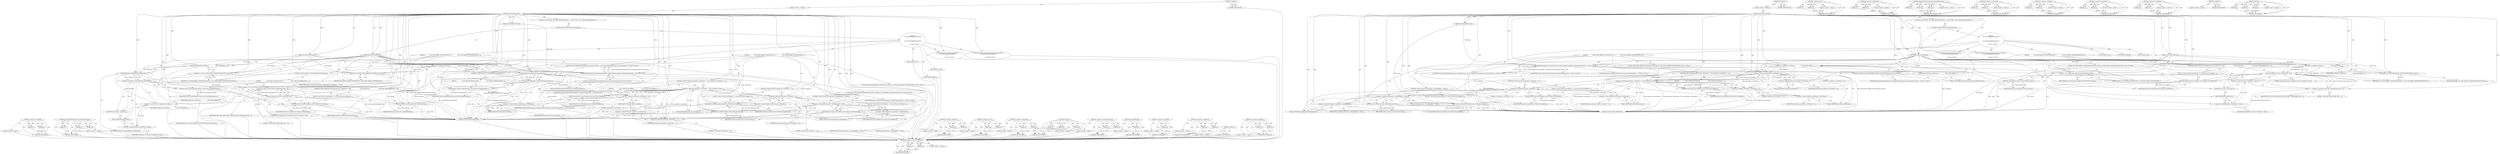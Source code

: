digraph "&lt;operator&gt;.notEquals" {
vulnerable_141 [label=<(METHOD,&lt;operator&gt;.indirectFieldAccess)>];
vulnerable_142 [label=<(PARAM,p1)>];
vulnerable_143 [label=<(PARAM,p2)>];
vulnerable_144 [label=<(BLOCK,&lt;empty&gt;,&lt;empty&gt;)>];
vulnerable_145 [label=<(METHOD_RETURN,ANY)>];
vulnerable_6 [label=<(METHOD,&lt;global&gt;)<SUB>1</SUB>>];
vulnerable_7 [label=<(BLOCK,&lt;empty&gt;,&lt;empty&gt;)<SUB>1</SUB>>];
vulnerable_8 [label=<(METHOD,internalSetParameter)<SUB>1</SUB>>];
vulnerable_9 [label=<(PARAM,OMX_INDEXTYPE index)<SUB>2</SUB>>];
vulnerable_10 [label=<(PARAM,const OMX_PTR params)<SUB>2</SUB>>];
vulnerable_11 [label=<(BLOCK,{
 switch (index) {
 case OMX_IndexParamAudioPc...,{
 switch (index) {
 case OMX_IndexParamAudioPc...)<SUB>2</SUB>>];
vulnerable_12 [label=<(CONTROL_STRUCTURE,SWITCH,switch(index))<SUB>3</SUB>>];
vulnerable_13 [label=<(IDENTIFIER,index,switch(index))<SUB>3</SUB>>];
vulnerable_14 [label="<(BLOCK,{
 case OMX_IndexParamAudioPcm:
 {

           ...,{
 case OMX_IndexParamAudioPcm:
 {

           ...)<SUB>3</SUB>>"];
vulnerable_15 [label=<(JUMP_TARGET,case)<SUB>4</SUB>>];
vulnerable_16 [label="<(IDENTIFIER,OMX_IndexParamAudioPcm,{
 case OMX_IndexParamAudioPcm:
 {

           ...)<SUB>4</SUB>>"];
vulnerable_17 [label=<(BLOCK,{

             OMX_AUDIO_PARAM_PCMMODETYPE *pc...,{

             OMX_AUDIO_PARAM_PCMMODETYPE *pc...)<SUB>5</SUB>>];
vulnerable_18 [label="<(LOCAL,OMX_AUDIO_PARAM_PCMMODETYPE* pcmParams: OMX_AUDIO_PARAM_PCMMODETYPE*)<SUB>7</SUB>>"];
vulnerable_19 [label=<(&lt;operator&gt;.assignment,*pcmParams =
                 (OMX_AUDIO_PARAM_...)<SUB>7</SUB>>];
vulnerable_20 [label=<(IDENTIFIER,pcmParams,*pcmParams =
                 (OMX_AUDIO_PARAM_...)<SUB>7</SUB>>];
vulnerable_21 [label=<(&lt;operator&gt;.cast,(OMX_AUDIO_PARAM_PCMMODETYPE *)params)<SUB>8</SUB>>];
vulnerable_22 [label=<(UNKNOWN,OMX_AUDIO_PARAM_PCMMODETYPE *,OMX_AUDIO_PARAM_PCMMODETYPE *)<SUB>8</SUB>>];
vulnerable_23 [label=<(IDENTIFIER,params,(OMX_AUDIO_PARAM_PCMMODETYPE *)params)<SUB>8</SUB>>];
vulnerable_24 [label=<(CONTROL_STRUCTURE,IF,if (pcmParams-&gt;nPortIndex != 0 &amp;&amp; pcmParams-&gt;nPortIndex != 1))<SUB>10</SUB>>];
vulnerable_25 [label=<(&lt;operator&gt;.logicalAnd,pcmParams-&gt;nPortIndex != 0 &amp;&amp; pcmParams-&gt;nPortI...)<SUB>10</SUB>>];
vulnerable_26 [label=<(&lt;operator&gt;.notEquals,pcmParams-&gt;nPortIndex != 0)<SUB>10</SUB>>];
vulnerable_27 [label=<(&lt;operator&gt;.indirectFieldAccess,pcmParams-&gt;nPortIndex)<SUB>10</SUB>>];
vulnerable_28 [label=<(IDENTIFIER,pcmParams,pcmParams-&gt;nPortIndex != 0)<SUB>10</SUB>>];
vulnerable_29 [label=<(FIELD_IDENTIFIER,nPortIndex,nPortIndex)<SUB>10</SUB>>];
vulnerable_30 [label=<(LITERAL,0,pcmParams-&gt;nPortIndex != 0)<SUB>10</SUB>>];
vulnerable_31 [label=<(&lt;operator&gt;.notEquals,pcmParams-&gt;nPortIndex != 1)<SUB>10</SUB>>];
vulnerable_32 [label=<(&lt;operator&gt;.indirectFieldAccess,pcmParams-&gt;nPortIndex)<SUB>10</SUB>>];
vulnerable_33 [label=<(IDENTIFIER,pcmParams,pcmParams-&gt;nPortIndex != 1)<SUB>10</SUB>>];
vulnerable_34 [label=<(FIELD_IDENTIFIER,nPortIndex,nPortIndex)<SUB>10</SUB>>];
vulnerable_35 [label=<(LITERAL,1,pcmParams-&gt;nPortIndex != 1)<SUB>10</SUB>>];
vulnerable_36 [label=<(BLOCK,{
                 return OMX_ErrorUndefined;
 ...,{
                 return OMX_ErrorUndefined;
 ...)<SUB>10</SUB>>];
vulnerable_37 [label=<(RETURN,return OMX_ErrorUndefined;,return OMX_ErrorUndefined;)<SUB>11</SUB>>];
vulnerable_38 [label=<(IDENTIFIER,OMX_ErrorUndefined,return OMX_ErrorUndefined;)<SUB>11</SUB>>];
vulnerable_39 [label=<(CONTROL_STRUCTURE,IF,if (pcmParams-&gt;nChannels != 1))<SUB>14</SUB>>];
vulnerable_40 [label=<(&lt;operator&gt;.notEquals,pcmParams-&gt;nChannels != 1)<SUB>14</SUB>>];
vulnerable_41 [label=<(&lt;operator&gt;.indirectFieldAccess,pcmParams-&gt;nChannels)<SUB>14</SUB>>];
vulnerable_42 [label=<(IDENTIFIER,pcmParams,pcmParams-&gt;nChannels != 1)<SUB>14</SUB>>];
vulnerable_43 [label=<(FIELD_IDENTIFIER,nChannels,nChannels)<SUB>14</SUB>>];
vulnerable_44 [label=<(LITERAL,1,pcmParams-&gt;nChannels != 1)<SUB>14</SUB>>];
vulnerable_45 [label=<(BLOCK,{
 return OMX_ErrorUndefined;
 },{
 return OMX_ErrorUndefined;
 })<SUB>14</SUB>>];
vulnerable_46 [label=<(RETURN,return OMX_ErrorUndefined;,return OMX_ErrorUndefined;)<SUB>15</SUB>>];
vulnerable_47 [label=<(IDENTIFIER,OMX_ErrorUndefined,return OMX_ErrorUndefined;)<SUB>15</SUB>>];
vulnerable_48 [label=<(CONTROL_STRUCTURE,IF,if (pcmParams-&gt;nSamplingRate != 8000))<SUB>18</SUB>>];
vulnerable_49 [label=<(&lt;operator&gt;.notEquals,pcmParams-&gt;nSamplingRate != 8000)<SUB>18</SUB>>];
vulnerable_50 [label=<(&lt;operator&gt;.indirectFieldAccess,pcmParams-&gt;nSamplingRate)<SUB>18</SUB>>];
vulnerable_51 [label=<(IDENTIFIER,pcmParams,pcmParams-&gt;nSamplingRate != 8000)<SUB>18</SUB>>];
vulnerable_52 [label=<(FIELD_IDENTIFIER,nSamplingRate,nSamplingRate)<SUB>18</SUB>>];
vulnerable_53 [label=<(LITERAL,8000,pcmParams-&gt;nSamplingRate != 8000)<SUB>18</SUB>>];
vulnerable_54 [label=<(BLOCK,{
 return OMX_ErrorUndefined;
 },{
 return OMX_ErrorUndefined;
 })<SUB>18</SUB>>];
vulnerable_55 [label=<(RETURN,return OMX_ErrorUndefined;,return OMX_ErrorUndefined;)<SUB>19</SUB>>];
vulnerable_56 [label=<(IDENTIFIER,OMX_ErrorUndefined,return OMX_ErrorUndefined;)<SUB>19</SUB>>];
vulnerable_57 [label=<(RETURN,return OMX_ErrorNone;,return OMX_ErrorNone;)<SUB>22</SUB>>];
vulnerable_58 [label=<(IDENTIFIER,OMX_ErrorNone,return OMX_ErrorNone;)<SUB>22</SUB>>];
vulnerable_59 [label=<(JUMP_TARGET,case)<SUB>25</SUB>>];
vulnerable_60 [label="<(IDENTIFIER,OMX_IndexParamStandardComponentRole,{
 case OMX_IndexParamAudioPcm:
 {

           ...)<SUB>25</SUB>>"];
vulnerable_61 [label=<(BLOCK,{

             const OMX_PARAM_COMPONENTROLETY...,{

             const OMX_PARAM_COMPONENTROLETY...)<SUB>26</SUB>>];
vulnerable_62 [label="<(LOCAL,const OMX_PARAM_COMPONENTROLETYPE* roleParams: OMX_PARAM_COMPONENTROLETYPE*)<SUB>28</SUB>>"];
vulnerable_63 [label=<(&lt;operator&gt;.assignment,*roleParams =
                 (const OMX_PARAM...)<SUB>28</SUB>>];
vulnerable_64 [label=<(IDENTIFIER,roleParams,*roleParams =
                 (const OMX_PARAM...)<SUB>28</SUB>>];
vulnerable_65 [label=<(&lt;operator&gt;.cast,(const OMX_PARAM_COMPONENTROLETYPE *)params)<SUB>29</SUB>>];
vulnerable_66 [label=<(UNKNOWN,const OMX_PARAM_COMPONENTROLETYPE *,const OMX_PARAM_COMPONENTROLETYPE *)<SUB>29</SUB>>];
vulnerable_67 [label=<(IDENTIFIER,params,(const OMX_PARAM_COMPONENTROLETYPE *)params)<SUB>29</SUB>>];
vulnerable_68 [label=<(CONTROL_STRUCTURE,IF,if (strncmp((const char *)roleParams-&gt;cRole,
                         &quot;audio_decoder.gsm&quot;,
                         OMX_MAX_STRINGNAME_SIZE - 1)))<SUB>31</SUB>>];
vulnerable_69 [label=<(strncmp,strncmp((const char *)roleParams-&gt;cRole,
      ...)<SUB>31</SUB>>];
vulnerable_70 [label=<(&lt;operator&gt;.cast,(const char *)roleParams-&gt;cRole)<SUB>31</SUB>>];
vulnerable_71 [label=<(UNKNOWN,const char *,const char *)<SUB>31</SUB>>];
vulnerable_72 [label=<(&lt;operator&gt;.indirectFieldAccess,roleParams-&gt;cRole)<SUB>31</SUB>>];
vulnerable_73 [label=<(IDENTIFIER,roleParams,(const char *)roleParams-&gt;cRole)<SUB>31</SUB>>];
vulnerable_74 [label=<(FIELD_IDENTIFIER,cRole,cRole)<SUB>31</SUB>>];
vulnerable_75 [label=<(LITERAL,&quot;audio_decoder.gsm&quot;,strncmp((const char *)roleParams-&gt;cRole,
      ...)<SUB>32</SUB>>];
vulnerable_76 [label=<(&lt;operator&gt;.subtraction,OMX_MAX_STRINGNAME_SIZE - 1)<SUB>33</SUB>>];
vulnerable_77 [label=<(IDENTIFIER,OMX_MAX_STRINGNAME_SIZE,OMX_MAX_STRINGNAME_SIZE - 1)<SUB>33</SUB>>];
vulnerable_78 [label=<(LITERAL,1,OMX_MAX_STRINGNAME_SIZE - 1)<SUB>33</SUB>>];
vulnerable_79 [label=<(BLOCK,{
 return OMX_ErrorUndefined;
 },{
 return OMX_ErrorUndefined;
 })<SUB>33</SUB>>];
vulnerable_80 [label=<(RETURN,return OMX_ErrorUndefined;,return OMX_ErrorUndefined;)<SUB>34</SUB>>];
vulnerable_81 [label=<(IDENTIFIER,OMX_ErrorUndefined,return OMX_ErrorUndefined;)<SUB>34</SUB>>];
vulnerable_82 [label=<(RETURN,return OMX_ErrorNone;,return OMX_ErrorNone;)<SUB>37</SUB>>];
vulnerable_83 [label=<(IDENTIFIER,OMX_ErrorNone,return OMX_ErrorNone;)<SUB>37</SUB>>];
vulnerable_84 [label=<(JUMP_TARGET,default)<SUB>40</SUB>>];
vulnerable_85 [label="<(RETURN,return SimpleSoftOMXComponent::internalSetParam...,return SimpleSoftOMXComponent::internalSetParam...)<SUB>41</SUB>>"];
vulnerable_86 [label="<(SimpleSoftOMXComponent.internalSetParameter,SimpleSoftOMXComponent::internalSetParameter(in...)<SUB>41</SUB>>"];
vulnerable_87 [label="<(&lt;operator&gt;.fieldAccess,SimpleSoftOMXComponent::internalSetParameter)<SUB>41</SUB>>"];
vulnerable_88 [label="<(IDENTIFIER,SimpleSoftOMXComponent,SimpleSoftOMXComponent::internalSetParameter(in...)<SUB>41</SUB>>"];
vulnerable_89 [label=<(FIELD_IDENTIFIER,internalSetParameter,internalSetParameter)<SUB>41</SUB>>];
vulnerable_90 [label="<(IDENTIFIER,index,SimpleSoftOMXComponent::internalSetParameter(in...)<SUB>41</SUB>>"];
vulnerable_91 [label="<(IDENTIFIER,params,SimpleSoftOMXComponent::internalSetParameter(in...)<SUB>41</SUB>>"];
vulnerable_92 [label=<(METHOD_RETURN,OMX_ERRORTYPE)<SUB>1</SUB>>];
vulnerable_94 [label=<(METHOD_RETURN,ANY)<SUB>1</SUB>>];
vulnerable_126 [label=<(METHOD,&lt;operator&gt;.cast)>];
vulnerable_127 [label=<(PARAM,p1)>];
vulnerable_128 [label=<(PARAM,p2)>];
vulnerable_129 [label=<(BLOCK,&lt;empty&gt;,&lt;empty&gt;)>];
vulnerable_130 [label=<(METHOD_RETURN,ANY)>];
vulnerable_163 [label=<(METHOD,&lt;operator&gt;.fieldAccess)>];
vulnerable_164 [label=<(PARAM,p1)>];
vulnerable_165 [label=<(PARAM,p2)>];
vulnerable_166 [label=<(BLOCK,&lt;empty&gt;,&lt;empty&gt;)>];
vulnerable_167 [label=<(METHOD_RETURN,ANY)>];
vulnerable_157 [label=<(METHOD,SimpleSoftOMXComponent.internalSetParameter)>];
vulnerable_158 [label=<(PARAM,p1)>];
vulnerable_159 [label=<(PARAM,p2)>];
vulnerable_160 [label=<(PARAM,p3)>];
vulnerable_161 [label=<(BLOCK,&lt;empty&gt;,&lt;empty&gt;)>];
vulnerable_162 [label=<(METHOD_RETURN,ANY)>];
vulnerable_152 [label=<(METHOD,&lt;operator&gt;.subtraction)>];
vulnerable_153 [label=<(PARAM,p1)>];
vulnerable_154 [label=<(PARAM,p2)>];
vulnerable_155 [label=<(BLOCK,&lt;empty&gt;,&lt;empty&gt;)>];
vulnerable_156 [label=<(METHOD_RETURN,ANY)>];
vulnerable_136 [label=<(METHOD,&lt;operator&gt;.notEquals)>];
vulnerable_137 [label=<(PARAM,p1)>];
vulnerable_138 [label=<(PARAM,p2)>];
vulnerable_139 [label=<(BLOCK,&lt;empty&gt;,&lt;empty&gt;)>];
vulnerable_140 [label=<(METHOD_RETURN,ANY)>];
vulnerable_131 [label=<(METHOD,&lt;operator&gt;.logicalAnd)>];
vulnerable_132 [label=<(PARAM,p1)>];
vulnerable_133 [label=<(PARAM,p2)>];
vulnerable_134 [label=<(BLOCK,&lt;empty&gt;,&lt;empty&gt;)>];
vulnerable_135 [label=<(METHOD_RETURN,ANY)>];
vulnerable_121 [label=<(METHOD,&lt;operator&gt;.assignment)>];
vulnerable_122 [label=<(PARAM,p1)>];
vulnerable_123 [label=<(PARAM,p2)>];
vulnerable_124 [label=<(BLOCK,&lt;empty&gt;,&lt;empty&gt;)>];
vulnerable_125 [label=<(METHOD_RETURN,ANY)>];
vulnerable_115 [label=<(METHOD,&lt;global&gt;)<SUB>1</SUB>>];
vulnerable_116 [label=<(BLOCK,&lt;empty&gt;,&lt;empty&gt;)>];
vulnerable_117 [label=<(METHOD_RETURN,ANY)>];
vulnerable_146 [label=<(METHOD,strncmp)>];
vulnerable_147 [label=<(PARAM,p1)>];
vulnerable_148 [label=<(PARAM,p2)>];
vulnerable_149 [label=<(PARAM,p3)>];
vulnerable_150 [label=<(BLOCK,&lt;empty&gt;,&lt;empty&gt;)>];
vulnerable_151 [label=<(METHOD_RETURN,ANY)>];
fixed_153 [label=<(METHOD,&lt;operator&gt;.logicalAnd)>];
fixed_154 [label=<(PARAM,p1)>];
fixed_155 [label=<(PARAM,p2)>];
fixed_156 [label=<(BLOCK,&lt;empty&gt;,&lt;empty&gt;)>];
fixed_157 [label=<(METHOD_RETURN,ANY)>];
fixed_179 [label=<(METHOD,SimpleSoftOMXComponent.internalSetParameter)>];
fixed_180 [label=<(PARAM,p1)>];
fixed_181 [label=<(PARAM,p2)>];
fixed_182 [label=<(PARAM,p3)>];
fixed_183 [label=<(BLOCK,&lt;empty&gt;,&lt;empty&gt;)>];
fixed_184 [label=<(METHOD_RETURN,ANY)>];
fixed_6 [label=<(METHOD,&lt;global&gt;)<SUB>1</SUB>>];
fixed_7 [label=<(BLOCK,&lt;empty&gt;,&lt;empty&gt;)<SUB>1</SUB>>];
fixed_8 [label=<(METHOD,internalSetParameter)<SUB>1</SUB>>];
fixed_9 [label=<(PARAM,OMX_INDEXTYPE index)<SUB>2</SUB>>];
fixed_10 [label=<(PARAM,const OMX_PTR params)<SUB>2</SUB>>];
fixed_11 [label=<(BLOCK,{
 switch (index) {
 case OMX_IndexParamAudioPc...,{
 switch (index) {
 case OMX_IndexParamAudioPc...)<SUB>2</SUB>>];
fixed_12 [label=<(CONTROL_STRUCTURE,SWITCH,switch(index))<SUB>3</SUB>>];
fixed_13 [label=<(IDENTIFIER,index,switch(index))<SUB>3</SUB>>];
fixed_14 [label="<(BLOCK,{
 case OMX_IndexParamAudioPcm:
 {

           ...,{
 case OMX_IndexParamAudioPcm:
 {

           ...)<SUB>3</SUB>>"];
fixed_15 [label=<(JUMP_TARGET,case)<SUB>4</SUB>>];
fixed_16 [label="<(IDENTIFIER,OMX_IndexParamAudioPcm,{
 case OMX_IndexParamAudioPcm:
 {

           ...)<SUB>4</SUB>>"];
fixed_17 [label=<(BLOCK,{

             OMX_AUDIO_PARAM_PCMMODETYPE *pc...,{

             OMX_AUDIO_PARAM_PCMMODETYPE *pc...)<SUB>5</SUB>>];
fixed_18 [label="<(LOCAL,OMX_AUDIO_PARAM_PCMMODETYPE* pcmParams: OMX_AUDIO_PARAM_PCMMODETYPE*)<SUB>7</SUB>>"];
fixed_19 [label=<(&lt;operator&gt;.assignment,*pcmParams =
                 (OMX_AUDIO_PARAM_...)<SUB>7</SUB>>];
fixed_20 [label=<(IDENTIFIER,pcmParams,*pcmParams =
                 (OMX_AUDIO_PARAM_...)<SUB>7</SUB>>];
fixed_21 [label=<(&lt;operator&gt;.cast,(OMX_AUDIO_PARAM_PCMMODETYPE *)params)<SUB>8</SUB>>];
fixed_22 [label=<(UNKNOWN,OMX_AUDIO_PARAM_PCMMODETYPE *,OMX_AUDIO_PARAM_PCMMODETYPE *)<SUB>8</SUB>>];
fixed_23 [label=<(IDENTIFIER,params,(OMX_AUDIO_PARAM_PCMMODETYPE *)params)<SUB>8</SUB>>];
fixed_24 [label=<(CONTROL_STRUCTURE,IF,if (!isValidOMXParam(pcmParams)))<SUB>10</SUB>>];
fixed_25 [label=<(&lt;operator&gt;.logicalNot,!isValidOMXParam(pcmParams))<SUB>10</SUB>>];
fixed_26 [label=<(isValidOMXParam,isValidOMXParam(pcmParams))<SUB>10</SUB>>];
fixed_27 [label=<(IDENTIFIER,pcmParams,isValidOMXParam(pcmParams))<SUB>10</SUB>>];
fixed_28 [label=<(BLOCK,{
                return OMX_ErrorBadParameter;...,{
                return OMX_ErrorBadParameter;...)<SUB>10</SUB>>];
fixed_29 [label=<(RETURN,return OMX_ErrorBadParameter;,return OMX_ErrorBadParameter;)<SUB>11</SUB>>];
fixed_30 [label=<(IDENTIFIER,OMX_ErrorBadParameter,return OMX_ErrorBadParameter;)<SUB>11</SUB>>];
fixed_31 [label=<(CONTROL_STRUCTURE,IF,if (pcmParams-&gt;nPortIndex != 0 &amp;&amp; pcmParams-&gt;nPortIndex != 1))<SUB>14</SUB>>];
fixed_32 [label=<(&lt;operator&gt;.logicalAnd,pcmParams-&gt;nPortIndex != 0 &amp;&amp; pcmParams-&gt;nPortI...)<SUB>14</SUB>>];
fixed_33 [label=<(&lt;operator&gt;.notEquals,pcmParams-&gt;nPortIndex != 0)<SUB>14</SUB>>];
fixed_34 [label=<(&lt;operator&gt;.indirectFieldAccess,pcmParams-&gt;nPortIndex)<SUB>14</SUB>>];
fixed_35 [label=<(IDENTIFIER,pcmParams,pcmParams-&gt;nPortIndex != 0)<SUB>14</SUB>>];
fixed_36 [label=<(FIELD_IDENTIFIER,nPortIndex,nPortIndex)<SUB>14</SUB>>];
fixed_37 [label=<(LITERAL,0,pcmParams-&gt;nPortIndex != 0)<SUB>14</SUB>>];
fixed_38 [label=<(&lt;operator&gt;.notEquals,pcmParams-&gt;nPortIndex != 1)<SUB>14</SUB>>];
fixed_39 [label=<(&lt;operator&gt;.indirectFieldAccess,pcmParams-&gt;nPortIndex)<SUB>14</SUB>>];
fixed_40 [label=<(IDENTIFIER,pcmParams,pcmParams-&gt;nPortIndex != 1)<SUB>14</SUB>>];
fixed_41 [label=<(FIELD_IDENTIFIER,nPortIndex,nPortIndex)<SUB>14</SUB>>];
fixed_42 [label=<(LITERAL,1,pcmParams-&gt;nPortIndex != 1)<SUB>14</SUB>>];
fixed_43 [label=<(BLOCK,{
                 return OMX_ErrorUndefined;
 ...,{
                 return OMX_ErrorUndefined;
 ...)<SUB>14</SUB>>];
fixed_44 [label=<(RETURN,return OMX_ErrorUndefined;,return OMX_ErrorUndefined;)<SUB>15</SUB>>];
fixed_45 [label=<(IDENTIFIER,OMX_ErrorUndefined,return OMX_ErrorUndefined;)<SUB>15</SUB>>];
fixed_46 [label=<(CONTROL_STRUCTURE,IF,if (pcmParams-&gt;nChannels != 1))<SUB>18</SUB>>];
fixed_47 [label=<(&lt;operator&gt;.notEquals,pcmParams-&gt;nChannels != 1)<SUB>18</SUB>>];
fixed_48 [label=<(&lt;operator&gt;.indirectFieldAccess,pcmParams-&gt;nChannels)<SUB>18</SUB>>];
fixed_49 [label=<(IDENTIFIER,pcmParams,pcmParams-&gt;nChannels != 1)<SUB>18</SUB>>];
fixed_50 [label=<(FIELD_IDENTIFIER,nChannels,nChannels)<SUB>18</SUB>>];
fixed_51 [label=<(LITERAL,1,pcmParams-&gt;nChannels != 1)<SUB>18</SUB>>];
fixed_52 [label=<(BLOCK,{
 return OMX_ErrorUndefined;
 },{
 return OMX_ErrorUndefined;
 })<SUB>18</SUB>>];
fixed_53 [label=<(RETURN,return OMX_ErrorUndefined;,return OMX_ErrorUndefined;)<SUB>19</SUB>>];
fixed_54 [label=<(IDENTIFIER,OMX_ErrorUndefined,return OMX_ErrorUndefined;)<SUB>19</SUB>>];
fixed_55 [label=<(CONTROL_STRUCTURE,IF,if (pcmParams-&gt;nSamplingRate != 8000))<SUB>22</SUB>>];
fixed_56 [label=<(&lt;operator&gt;.notEquals,pcmParams-&gt;nSamplingRate != 8000)<SUB>22</SUB>>];
fixed_57 [label=<(&lt;operator&gt;.indirectFieldAccess,pcmParams-&gt;nSamplingRate)<SUB>22</SUB>>];
fixed_58 [label=<(IDENTIFIER,pcmParams,pcmParams-&gt;nSamplingRate != 8000)<SUB>22</SUB>>];
fixed_59 [label=<(FIELD_IDENTIFIER,nSamplingRate,nSamplingRate)<SUB>22</SUB>>];
fixed_60 [label=<(LITERAL,8000,pcmParams-&gt;nSamplingRate != 8000)<SUB>22</SUB>>];
fixed_61 [label=<(BLOCK,{
 return OMX_ErrorUndefined;
 },{
 return OMX_ErrorUndefined;
 })<SUB>22</SUB>>];
fixed_62 [label=<(RETURN,return OMX_ErrorUndefined;,return OMX_ErrorUndefined;)<SUB>23</SUB>>];
fixed_63 [label=<(IDENTIFIER,OMX_ErrorUndefined,return OMX_ErrorUndefined;)<SUB>23</SUB>>];
fixed_64 [label=<(RETURN,return OMX_ErrorNone;,return OMX_ErrorNone;)<SUB>26</SUB>>];
fixed_65 [label=<(IDENTIFIER,OMX_ErrorNone,return OMX_ErrorNone;)<SUB>26</SUB>>];
fixed_66 [label=<(JUMP_TARGET,case)<SUB>29</SUB>>];
fixed_67 [label="<(IDENTIFIER,OMX_IndexParamStandardComponentRole,{
 case OMX_IndexParamAudioPcm:
 {

           ...)<SUB>29</SUB>>"];
fixed_68 [label=<(BLOCK,{

             const OMX_PARAM_COMPONENTROLETY...,{

             const OMX_PARAM_COMPONENTROLETY...)<SUB>30</SUB>>];
fixed_69 [label="<(LOCAL,const OMX_PARAM_COMPONENTROLETYPE* roleParams: OMX_PARAM_COMPONENTROLETYPE*)<SUB>32</SUB>>"];
fixed_70 [label=<(&lt;operator&gt;.assignment,*roleParams =
                 (const OMX_PARAM...)<SUB>32</SUB>>];
fixed_71 [label=<(IDENTIFIER,roleParams,*roleParams =
                 (const OMX_PARAM...)<SUB>32</SUB>>];
fixed_72 [label=<(&lt;operator&gt;.cast,(const OMX_PARAM_COMPONENTROLETYPE *)params)<SUB>33</SUB>>];
fixed_73 [label=<(UNKNOWN,const OMX_PARAM_COMPONENTROLETYPE *,const OMX_PARAM_COMPONENTROLETYPE *)<SUB>33</SUB>>];
fixed_74 [label=<(IDENTIFIER,params,(const OMX_PARAM_COMPONENTROLETYPE *)params)<SUB>33</SUB>>];
fixed_75 [label=<(CONTROL_STRUCTURE,IF,if (!isValidOMXParam(roleParams)))<SUB>35</SUB>>];
fixed_76 [label=<(&lt;operator&gt;.logicalNot,!isValidOMXParam(roleParams))<SUB>35</SUB>>];
fixed_77 [label=<(isValidOMXParam,isValidOMXParam(roleParams))<SUB>35</SUB>>];
fixed_78 [label=<(IDENTIFIER,roleParams,isValidOMXParam(roleParams))<SUB>35</SUB>>];
fixed_79 [label=<(BLOCK,{
                return OMX_ErrorBadParameter;...,{
                return OMX_ErrorBadParameter;...)<SUB>35</SUB>>];
fixed_80 [label=<(RETURN,return OMX_ErrorBadParameter;,return OMX_ErrorBadParameter;)<SUB>36</SUB>>];
fixed_81 [label=<(IDENTIFIER,OMX_ErrorBadParameter,return OMX_ErrorBadParameter;)<SUB>36</SUB>>];
fixed_82 [label=<(CONTROL_STRUCTURE,IF,if (strncmp((const char *)roleParams-&gt;cRole,
                         &quot;audio_decoder.gsm&quot;,
                         OMX_MAX_STRINGNAME_SIZE - 1)))<SUB>39</SUB>>];
fixed_83 [label=<(strncmp,strncmp((const char *)roleParams-&gt;cRole,
      ...)<SUB>39</SUB>>];
fixed_84 [label=<(&lt;operator&gt;.cast,(const char *)roleParams-&gt;cRole)<SUB>39</SUB>>];
fixed_85 [label=<(UNKNOWN,const char *,const char *)<SUB>39</SUB>>];
fixed_86 [label=<(&lt;operator&gt;.indirectFieldAccess,roleParams-&gt;cRole)<SUB>39</SUB>>];
fixed_87 [label=<(IDENTIFIER,roleParams,(const char *)roleParams-&gt;cRole)<SUB>39</SUB>>];
fixed_88 [label=<(FIELD_IDENTIFIER,cRole,cRole)<SUB>39</SUB>>];
fixed_89 [label=<(LITERAL,&quot;audio_decoder.gsm&quot;,strncmp((const char *)roleParams-&gt;cRole,
      ...)<SUB>40</SUB>>];
fixed_90 [label=<(&lt;operator&gt;.subtraction,OMX_MAX_STRINGNAME_SIZE - 1)<SUB>41</SUB>>];
fixed_91 [label=<(IDENTIFIER,OMX_MAX_STRINGNAME_SIZE,OMX_MAX_STRINGNAME_SIZE - 1)<SUB>41</SUB>>];
fixed_92 [label=<(LITERAL,1,OMX_MAX_STRINGNAME_SIZE - 1)<SUB>41</SUB>>];
fixed_93 [label=<(BLOCK,{
 return OMX_ErrorUndefined;
 },{
 return OMX_ErrorUndefined;
 })<SUB>41</SUB>>];
fixed_94 [label=<(RETURN,return OMX_ErrorUndefined;,return OMX_ErrorUndefined;)<SUB>42</SUB>>];
fixed_95 [label=<(IDENTIFIER,OMX_ErrorUndefined,return OMX_ErrorUndefined;)<SUB>42</SUB>>];
fixed_96 [label=<(RETURN,return OMX_ErrorNone;,return OMX_ErrorNone;)<SUB>45</SUB>>];
fixed_97 [label=<(IDENTIFIER,OMX_ErrorNone,return OMX_ErrorNone;)<SUB>45</SUB>>];
fixed_98 [label=<(JUMP_TARGET,default)<SUB>48</SUB>>];
fixed_99 [label="<(RETURN,return SimpleSoftOMXComponent::internalSetParam...,return SimpleSoftOMXComponent::internalSetParam...)<SUB>49</SUB>>"];
fixed_100 [label="<(SimpleSoftOMXComponent.internalSetParameter,SimpleSoftOMXComponent::internalSetParameter(in...)<SUB>49</SUB>>"];
fixed_101 [label="<(&lt;operator&gt;.fieldAccess,SimpleSoftOMXComponent::internalSetParameter)<SUB>49</SUB>>"];
fixed_102 [label="<(IDENTIFIER,SimpleSoftOMXComponent,SimpleSoftOMXComponent::internalSetParameter(in...)<SUB>49</SUB>>"];
fixed_103 [label=<(FIELD_IDENTIFIER,internalSetParameter,internalSetParameter)<SUB>49</SUB>>];
fixed_104 [label="<(IDENTIFIER,index,SimpleSoftOMXComponent::internalSetParameter(in...)<SUB>49</SUB>>"];
fixed_105 [label="<(IDENTIFIER,params,SimpleSoftOMXComponent::internalSetParameter(in...)<SUB>49</SUB>>"];
fixed_106 [label=<(METHOD_RETURN,OMX_ERRORTYPE)<SUB>1</SUB>>];
fixed_108 [label=<(METHOD_RETURN,ANY)<SUB>1</SUB>>];
fixed_185 [label=<(METHOD,&lt;operator&gt;.fieldAccess)>];
fixed_186 [label=<(PARAM,p1)>];
fixed_187 [label=<(PARAM,p2)>];
fixed_188 [label=<(BLOCK,&lt;empty&gt;,&lt;empty&gt;)>];
fixed_189 [label=<(METHOD_RETURN,ANY)>];
fixed_140 [label=<(METHOD,&lt;operator&gt;.cast)>];
fixed_141 [label=<(PARAM,p1)>];
fixed_142 [label=<(PARAM,p2)>];
fixed_143 [label=<(BLOCK,&lt;empty&gt;,&lt;empty&gt;)>];
fixed_144 [label=<(METHOD_RETURN,ANY)>];
fixed_174 [label=<(METHOD,&lt;operator&gt;.subtraction)>];
fixed_175 [label=<(PARAM,p1)>];
fixed_176 [label=<(PARAM,p2)>];
fixed_177 [label=<(BLOCK,&lt;empty&gt;,&lt;empty&gt;)>];
fixed_178 [label=<(METHOD_RETURN,ANY)>];
fixed_168 [label=<(METHOD,strncmp)>];
fixed_169 [label=<(PARAM,p1)>];
fixed_170 [label=<(PARAM,p2)>];
fixed_171 [label=<(PARAM,p3)>];
fixed_172 [label=<(BLOCK,&lt;empty&gt;,&lt;empty&gt;)>];
fixed_173 [label=<(METHOD_RETURN,ANY)>];
fixed_163 [label=<(METHOD,&lt;operator&gt;.indirectFieldAccess)>];
fixed_164 [label=<(PARAM,p1)>];
fixed_165 [label=<(PARAM,p2)>];
fixed_166 [label=<(BLOCK,&lt;empty&gt;,&lt;empty&gt;)>];
fixed_167 [label=<(METHOD_RETURN,ANY)>];
fixed_149 [label=<(METHOD,isValidOMXParam)>];
fixed_150 [label=<(PARAM,p1)>];
fixed_151 [label=<(BLOCK,&lt;empty&gt;,&lt;empty&gt;)>];
fixed_152 [label=<(METHOD_RETURN,ANY)>];
fixed_145 [label=<(METHOD,&lt;operator&gt;.logicalNot)>];
fixed_146 [label=<(PARAM,p1)>];
fixed_147 [label=<(BLOCK,&lt;empty&gt;,&lt;empty&gt;)>];
fixed_148 [label=<(METHOD_RETURN,ANY)>];
fixed_135 [label=<(METHOD,&lt;operator&gt;.assignment)>];
fixed_136 [label=<(PARAM,p1)>];
fixed_137 [label=<(PARAM,p2)>];
fixed_138 [label=<(BLOCK,&lt;empty&gt;,&lt;empty&gt;)>];
fixed_139 [label=<(METHOD_RETURN,ANY)>];
fixed_129 [label=<(METHOD,&lt;global&gt;)<SUB>1</SUB>>];
fixed_130 [label=<(BLOCK,&lt;empty&gt;,&lt;empty&gt;)>];
fixed_131 [label=<(METHOD_RETURN,ANY)>];
fixed_158 [label=<(METHOD,&lt;operator&gt;.notEquals)>];
fixed_159 [label=<(PARAM,p1)>];
fixed_160 [label=<(PARAM,p2)>];
fixed_161 [label=<(BLOCK,&lt;empty&gt;,&lt;empty&gt;)>];
fixed_162 [label=<(METHOD_RETURN,ANY)>];
vulnerable_141 -> vulnerable_142  [key=0, label="AST: "];
vulnerable_141 -> vulnerable_142  [key=1, label="DDG: "];
vulnerable_141 -> vulnerable_144  [key=0, label="AST: "];
vulnerable_141 -> vulnerable_143  [key=0, label="AST: "];
vulnerable_141 -> vulnerable_143  [key=1, label="DDG: "];
vulnerable_141 -> vulnerable_145  [key=0, label="AST: "];
vulnerable_141 -> vulnerable_145  [key=1, label="CFG: "];
vulnerable_142 -> vulnerable_145  [key=0, label="DDG: p1"];
vulnerable_143 -> vulnerable_145  [key=0, label="DDG: p2"];
vulnerable_6 -> vulnerable_7  [key=0, label="AST: "];
vulnerable_6 -> vulnerable_94  [key=0, label="AST: "];
vulnerable_6 -> vulnerable_94  [key=1, label="CFG: "];
vulnerable_7 -> vulnerable_8  [key=0, label="AST: "];
vulnerable_8 -> vulnerable_9  [key=0, label="AST: "];
vulnerable_8 -> vulnerable_9  [key=1, label="DDG: "];
vulnerable_8 -> vulnerable_10  [key=0, label="AST: "];
vulnerable_8 -> vulnerable_10  [key=1, label="DDG: "];
vulnerable_8 -> vulnerable_11  [key=0, label="AST: "];
vulnerable_8 -> vulnerable_92  [key=0, label="AST: "];
vulnerable_8 -> vulnerable_13  [key=0, label="CFG: "];
vulnerable_8 -> vulnerable_13  [key=1, label="DDG: "];
vulnerable_8 -> vulnerable_16  [key=0, label="DDG: "];
vulnerable_8 -> vulnerable_60  [key=0, label="DDG: "];
vulnerable_8 -> vulnerable_19  [key=0, label="DDG: "];
vulnerable_8 -> vulnerable_57  [key=0, label="DDG: "];
vulnerable_8 -> vulnerable_63  [key=0, label="DDG: "];
vulnerable_8 -> vulnerable_82  [key=0, label="DDG: "];
vulnerable_8 -> vulnerable_58  [key=0, label="DDG: "];
vulnerable_8 -> vulnerable_83  [key=0, label="DDG: "];
vulnerable_8 -> vulnerable_86  [key=0, label="DDG: "];
vulnerable_8 -> vulnerable_21  [key=0, label="DDG: "];
vulnerable_8 -> vulnerable_37  [key=0, label="DDG: "];
vulnerable_8 -> vulnerable_40  [key=0, label="DDG: "];
vulnerable_8 -> vulnerable_46  [key=0, label="DDG: "];
vulnerable_8 -> vulnerable_49  [key=0, label="DDG: "];
vulnerable_8 -> vulnerable_55  [key=0, label="DDG: "];
vulnerable_8 -> vulnerable_65  [key=0, label="DDG: "];
vulnerable_8 -> vulnerable_69  [key=0, label="DDG: "];
vulnerable_8 -> vulnerable_80  [key=0, label="DDG: "];
vulnerable_8 -> vulnerable_26  [key=0, label="DDG: "];
vulnerable_8 -> vulnerable_31  [key=0, label="DDG: "];
vulnerable_8 -> vulnerable_38  [key=0, label="DDG: "];
vulnerable_8 -> vulnerable_47  [key=0, label="DDG: "];
vulnerable_8 -> vulnerable_56  [key=0, label="DDG: "];
vulnerable_8 -> vulnerable_76  [key=0, label="DDG: "];
vulnerable_8 -> vulnerable_81  [key=0, label="DDG: "];
vulnerable_9 -> vulnerable_92  [key=0, label="DDG: index"];
vulnerable_9 -> vulnerable_86  [key=0, label="DDG: index"];
vulnerable_10 -> vulnerable_19  [key=0, label="DDG: params"];
vulnerable_10 -> vulnerable_63  [key=0, label="DDG: params"];
vulnerable_10 -> vulnerable_86  [key=0, label="DDG: params"];
vulnerable_10 -> vulnerable_21  [key=0, label="DDG: params"];
vulnerable_10 -> vulnerable_65  [key=0, label="DDG: params"];
vulnerable_11 -> vulnerable_12  [key=0, label="AST: "];
vulnerable_12 -> vulnerable_13  [key=0, label="AST: "];
vulnerable_12 -> vulnerable_14  [key=0, label="AST: "];
vulnerable_13 -> vulnerable_22  [key=0, label="CFG: "];
vulnerable_13 -> vulnerable_22  [key=1, label="CDG: "];
vulnerable_13 -> vulnerable_66  [key=0, label="CFG: "];
vulnerable_13 -> vulnerable_66  [key=1, label="CDG: "];
vulnerable_13 -> vulnerable_89  [key=0, label="CFG: "];
vulnerable_13 -> vulnerable_89  [key=1, label="CDG: "];
vulnerable_13 -> vulnerable_21  [key=0, label="CDG: "];
vulnerable_13 -> vulnerable_26  [key=0, label="CDG: "];
vulnerable_13 -> vulnerable_19  [key=0, label="CDG: "];
vulnerable_13 -> vulnerable_85  [key=0, label="CDG: "];
vulnerable_13 -> vulnerable_25  [key=0, label="CDG: "];
vulnerable_13 -> vulnerable_72  [key=0, label="CDG: "];
vulnerable_13 -> vulnerable_69  [key=0, label="CDG: "];
vulnerable_13 -> vulnerable_74  [key=0, label="CDG: "];
vulnerable_13 -> vulnerable_27  [key=0, label="CDG: "];
vulnerable_13 -> vulnerable_29  [key=0, label="CDG: "];
vulnerable_13 -> vulnerable_76  [key=0, label="CDG: "];
vulnerable_13 -> vulnerable_65  [key=0, label="CDG: "];
vulnerable_13 -> vulnerable_87  [key=0, label="CDG: "];
vulnerable_13 -> vulnerable_71  [key=0, label="CDG: "];
vulnerable_13 -> vulnerable_70  [key=0, label="CDG: "];
vulnerable_13 -> vulnerable_63  [key=0, label="CDG: "];
vulnerable_13 -> vulnerable_86  [key=0, label="CDG: "];
vulnerable_14 -> vulnerable_15  [key=0, label="AST: "];
vulnerable_14 -> vulnerable_16  [key=0, label="AST: "];
vulnerable_14 -> vulnerable_17  [key=0, label="AST: "];
vulnerable_14 -> vulnerable_59  [key=0, label="AST: "];
vulnerable_14 -> vulnerable_60  [key=0, label="AST: "];
vulnerable_14 -> vulnerable_61  [key=0, label="AST: "];
vulnerable_14 -> vulnerable_84  [key=0, label="AST: "];
vulnerable_14 -> vulnerable_85  [key=0, label="AST: "];
vulnerable_17 -> vulnerable_18  [key=0, label="AST: "];
vulnerable_17 -> vulnerable_19  [key=0, label="AST: "];
vulnerable_17 -> vulnerable_24  [key=0, label="AST: "];
vulnerable_17 -> vulnerable_39  [key=0, label="AST: "];
vulnerable_17 -> vulnerable_48  [key=0, label="AST: "];
vulnerable_17 -> vulnerable_57  [key=0, label="AST: "];
vulnerable_19 -> vulnerable_20  [key=0, label="AST: "];
vulnerable_19 -> vulnerable_21  [key=0, label="AST: "];
vulnerable_19 -> vulnerable_29  [key=0, label="CFG: "];
vulnerable_19 -> vulnerable_92  [key=0, label="DDG: pcmParams"];
vulnerable_19 -> vulnerable_92  [key=1, label="DDG: (OMX_AUDIO_PARAM_PCMMODETYPE *)params"];
vulnerable_19 -> vulnerable_92  [key=2, label="DDG: *pcmParams =
                 (OMX_AUDIO_PARAM_PCMMODETYPE *)params"];
vulnerable_19 -> vulnerable_40  [key=0, label="DDG: pcmParams"];
vulnerable_19 -> vulnerable_49  [key=0, label="DDG: pcmParams"];
vulnerable_19 -> vulnerable_26  [key=0, label="DDG: pcmParams"];
vulnerable_19 -> vulnerable_31  [key=0, label="DDG: pcmParams"];
vulnerable_21 -> vulnerable_22  [key=0, label="AST: "];
vulnerable_21 -> vulnerable_23  [key=0, label="AST: "];
vulnerable_21 -> vulnerable_19  [key=0, label="CFG: "];
vulnerable_21 -> vulnerable_92  [key=0, label="DDG: params"];
vulnerable_22 -> vulnerable_21  [key=0, label="CFG: "];
vulnerable_24 -> vulnerable_25  [key=0, label="AST: "];
vulnerable_24 -> vulnerable_36  [key=0, label="AST: "];
vulnerable_25 -> vulnerable_26  [key=0, label="AST: "];
vulnerable_25 -> vulnerable_31  [key=0, label="AST: "];
vulnerable_25 -> vulnerable_37  [key=0, label="CFG: "];
vulnerable_25 -> vulnerable_37  [key=1, label="CDG: "];
vulnerable_25 -> vulnerable_43  [key=0, label="CFG: "];
vulnerable_25 -> vulnerable_43  [key=1, label="CDG: "];
vulnerable_25 -> vulnerable_92  [key=0, label="DDG: pcmParams-&gt;nPortIndex != 0"];
vulnerable_25 -> vulnerable_92  [key=1, label="DDG: pcmParams-&gt;nPortIndex != 1"];
vulnerable_25 -> vulnerable_92  [key=2, label="DDG: pcmParams-&gt;nPortIndex != 0 &amp;&amp; pcmParams-&gt;nPortIndex != 1"];
vulnerable_25 -> vulnerable_40  [key=0, label="CDG: "];
vulnerable_25 -> vulnerable_41  [key=0, label="CDG: "];
vulnerable_26 -> vulnerable_27  [key=0, label="AST: "];
vulnerable_26 -> vulnerable_30  [key=0, label="AST: "];
vulnerable_26 -> vulnerable_25  [key=0, label="CFG: "];
vulnerable_26 -> vulnerable_25  [key=1, label="DDG: pcmParams-&gt;nPortIndex"];
vulnerable_26 -> vulnerable_25  [key=2, label="DDG: 0"];
vulnerable_26 -> vulnerable_34  [key=0, label="CFG: "];
vulnerable_26 -> vulnerable_34  [key=1, label="CDG: "];
vulnerable_26 -> vulnerable_92  [key=0, label="DDG: pcmParams-&gt;nPortIndex"];
vulnerable_26 -> vulnerable_31  [key=0, label="DDG: pcmParams-&gt;nPortIndex"];
vulnerable_26 -> vulnerable_31  [key=1, label="CDG: "];
vulnerable_26 -> vulnerable_32  [key=0, label="CDG: "];
vulnerable_27 -> vulnerable_28  [key=0, label="AST: "];
vulnerable_27 -> vulnerable_29  [key=0, label="AST: "];
vulnerable_27 -> vulnerable_26  [key=0, label="CFG: "];
vulnerable_29 -> vulnerable_27  [key=0, label="CFG: "];
vulnerable_31 -> vulnerable_32  [key=0, label="AST: "];
vulnerable_31 -> vulnerable_35  [key=0, label="AST: "];
vulnerable_31 -> vulnerable_25  [key=0, label="CFG: "];
vulnerable_31 -> vulnerable_25  [key=1, label="DDG: pcmParams-&gt;nPortIndex"];
vulnerable_31 -> vulnerable_25  [key=2, label="DDG: 1"];
vulnerable_31 -> vulnerable_92  [key=0, label="DDG: pcmParams-&gt;nPortIndex"];
vulnerable_32 -> vulnerable_33  [key=0, label="AST: "];
vulnerable_32 -> vulnerable_34  [key=0, label="AST: "];
vulnerable_32 -> vulnerable_31  [key=0, label="CFG: "];
vulnerable_34 -> vulnerable_32  [key=0, label="CFG: "];
vulnerable_36 -> vulnerable_37  [key=0, label="AST: "];
vulnerable_37 -> vulnerable_38  [key=0, label="AST: "];
vulnerable_37 -> vulnerable_92  [key=0, label="CFG: "];
vulnerable_37 -> vulnerable_92  [key=1, label="DDG: &lt;RET&gt;"];
vulnerable_38 -> vulnerable_37  [key=0, label="DDG: OMX_ErrorUndefined"];
vulnerable_39 -> vulnerable_40  [key=0, label="AST: "];
vulnerable_39 -> vulnerable_45  [key=0, label="AST: "];
vulnerable_40 -> vulnerable_41  [key=0, label="AST: "];
vulnerable_40 -> vulnerable_44  [key=0, label="AST: "];
vulnerable_40 -> vulnerable_46  [key=0, label="CFG: "];
vulnerable_40 -> vulnerable_46  [key=1, label="CDG: "];
vulnerable_40 -> vulnerable_52  [key=0, label="CFG: "];
vulnerable_40 -> vulnerable_52  [key=1, label="CDG: "];
vulnerable_40 -> vulnerable_49  [key=0, label="CDG: "];
vulnerable_40 -> vulnerable_50  [key=0, label="CDG: "];
vulnerable_41 -> vulnerable_42  [key=0, label="AST: "];
vulnerable_41 -> vulnerable_43  [key=0, label="AST: "];
vulnerable_41 -> vulnerable_40  [key=0, label="CFG: "];
vulnerable_43 -> vulnerable_41  [key=0, label="CFG: "];
vulnerable_45 -> vulnerable_46  [key=0, label="AST: "];
vulnerable_46 -> vulnerable_47  [key=0, label="AST: "];
vulnerable_46 -> vulnerable_92  [key=0, label="CFG: "];
vulnerable_46 -> vulnerable_92  [key=1, label="DDG: &lt;RET&gt;"];
vulnerable_47 -> vulnerable_46  [key=0, label="DDG: OMX_ErrorUndefined"];
vulnerable_48 -> vulnerable_49  [key=0, label="AST: "];
vulnerable_48 -> vulnerable_54  [key=0, label="AST: "];
vulnerable_49 -> vulnerable_50  [key=0, label="AST: "];
vulnerable_49 -> vulnerable_53  [key=0, label="AST: "];
vulnerable_49 -> vulnerable_55  [key=0, label="CFG: "];
vulnerable_49 -> vulnerable_55  [key=1, label="CDG: "];
vulnerable_49 -> vulnerable_57  [key=0, label="CFG: "];
vulnerable_49 -> vulnerable_57  [key=1, label="CDG: "];
vulnerable_50 -> vulnerable_51  [key=0, label="AST: "];
vulnerable_50 -> vulnerable_52  [key=0, label="AST: "];
vulnerable_50 -> vulnerable_49  [key=0, label="CFG: "];
vulnerable_52 -> vulnerable_50  [key=0, label="CFG: "];
vulnerable_54 -> vulnerable_55  [key=0, label="AST: "];
vulnerable_55 -> vulnerable_56  [key=0, label="AST: "];
vulnerable_55 -> vulnerable_92  [key=0, label="CFG: "];
vulnerable_55 -> vulnerable_92  [key=1, label="DDG: &lt;RET&gt;"];
vulnerable_56 -> vulnerable_55  [key=0, label="DDG: OMX_ErrorUndefined"];
vulnerable_57 -> vulnerable_58  [key=0, label="AST: "];
vulnerable_57 -> vulnerable_92  [key=0, label="CFG: "];
vulnerable_57 -> vulnerable_92  [key=1, label="DDG: &lt;RET&gt;"];
vulnerable_58 -> vulnerable_57  [key=0, label="DDG: OMX_ErrorNone"];
vulnerable_61 -> vulnerable_62  [key=0, label="AST: "];
vulnerable_61 -> vulnerable_63  [key=0, label="AST: "];
vulnerable_61 -> vulnerable_68  [key=0, label="AST: "];
vulnerable_61 -> vulnerable_82  [key=0, label="AST: "];
vulnerable_63 -> vulnerable_64  [key=0, label="AST: "];
vulnerable_63 -> vulnerable_65  [key=0, label="AST: "];
vulnerable_63 -> vulnerable_71  [key=0, label="CFG: "];
vulnerable_63 -> vulnerable_69  [key=0, label="DDG: roleParams"];
vulnerable_63 -> vulnerable_70  [key=0, label="DDG: roleParams"];
vulnerable_65 -> vulnerable_66  [key=0, label="AST: "];
vulnerable_65 -> vulnerable_67  [key=0, label="AST: "];
vulnerable_65 -> vulnerable_63  [key=0, label="CFG: "];
vulnerable_66 -> vulnerable_65  [key=0, label="CFG: "];
vulnerable_68 -> vulnerable_69  [key=0, label="AST: "];
vulnerable_68 -> vulnerable_79  [key=0, label="AST: "];
vulnerable_69 -> vulnerable_70  [key=0, label="AST: "];
vulnerable_69 -> vulnerable_75  [key=0, label="AST: "];
vulnerable_69 -> vulnerable_76  [key=0, label="AST: "];
vulnerable_69 -> vulnerable_80  [key=0, label="CFG: "];
vulnerable_69 -> vulnerable_80  [key=1, label="CDG: "];
vulnerable_69 -> vulnerable_82  [key=0, label="CFG: "];
vulnerable_69 -> vulnerable_82  [key=1, label="CDG: "];
vulnerable_70 -> vulnerable_71  [key=0, label="AST: "];
vulnerable_70 -> vulnerable_72  [key=0, label="AST: "];
vulnerable_70 -> vulnerable_76  [key=0, label="CFG: "];
vulnerable_71 -> vulnerable_74  [key=0, label="CFG: "];
vulnerable_72 -> vulnerable_73  [key=0, label="AST: "];
vulnerable_72 -> vulnerable_74  [key=0, label="AST: "];
vulnerable_72 -> vulnerable_70  [key=0, label="CFG: "];
vulnerable_74 -> vulnerable_72  [key=0, label="CFG: "];
vulnerable_76 -> vulnerable_77  [key=0, label="AST: "];
vulnerable_76 -> vulnerable_78  [key=0, label="AST: "];
vulnerable_76 -> vulnerable_69  [key=0, label="CFG: "];
vulnerable_76 -> vulnerable_69  [key=1, label="DDG: OMX_MAX_STRINGNAME_SIZE"];
vulnerable_76 -> vulnerable_69  [key=2, label="DDG: 1"];
vulnerable_76 -> vulnerable_92  [key=0, label="DDG: OMX_MAX_STRINGNAME_SIZE"];
vulnerable_79 -> vulnerable_80  [key=0, label="AST: "];
vulnerable_80 -> vulnerable_81  [key=0, label="AST: "];
vulnerable_80 -> vulnerable_92  [key=0, label="CFG: "];
vulnerable_80 -> vulnerable_92  [key=1, label="DDG: &lt;RET&gt;"];
vulnerable_81 -> vulnerable_80  [key=0, label="DDG: OMX_ErrorUndefined"];
vulnerable_82 -> vulnerable_83  [key=0, label="AST: "];
vulnerable_82 -> vulnerable_92  [key=0, label="CFG: "];
vulnerable_82 -> vulnerable_92  [key=1, label="DDG: &lt;RET&gt;"];
vulnerable_83 -> vulnerable_82  [key=0, label="DDG: OMX_ErrorNone"];
vulnerable_85 -> vulnerable_86  [key=0, label="AST: "];
vulnerable_85 -> vulnerable_92  [key=0, label="CFG: "];
vulnerable_85 -> vulnerable_92  [key=1, label="DDG: &lt;RET&gt;"];
vulnerable_86 -> vulnerable_87  [key=0, label="AST: "];
vulnerable_86 -> vulnerable_90  [key=0, label="AST: "];
vulnerable_86 -> vulnerable_91  [key=0, label="AST: "];
vulnerable_86 -> vulnerable_85  [key=0, label="CFG: "];
vulnerable_86 -> vulnerable_85  [key=1, label="DDG: SimpleSoftOMXComponent::internalSetParameter(index, params)"];
vulnerable_87 -> vulnerable_88  [key=0, label="AST: "];
vulnerable_87 -> vulnerable_89  [key=0, label="AST: "];
vulnerable_87 -> vulnerable_86  [key=0, label="CFG: "];
vulnerable_89 -> vulnerable_87  [key=0, label="CFG: "];
vulnerable_126 -> vulnerable_127  [key=0, label="AST: "];
vulnerable_126 -> vulnerable_127  [key=1, label="DDG: "];
vulnerable_126 -> vulnerable_129  [key=0, label="AST: "];
vulnerable_126 -> vulnerable_128  [key=0, label="AST: "];
vulnerable_126 -> vulnerable_128  [key=1, label="DDG: "];
vulnerable_126 -> vulnerable_130  [key=0, label="AST: "];
vulnerable_126 -> vulnerable_130  [key=1, label="CFG: "];
vulnerable_127 -> vulnerable_130  [key=0, label="DDG: p1"];
vulnerable_128 -> vulnerable_130  [key=0, label="DDG: p2"];
vulnerable_163 -> vulnerable_164  [key=0, label="AST: "];
vulnerable_163 -> vulnerable_164  [key=1, label="DDG: "];
vulnerable_163 -> vulnerable_166  [key=0, label="AST: "];
vulnerable_163 -> vulnerable_165  [key=0, label="AST: "];
vulnerable_163 -> vulnerable_165  [key=1, label="DDG: "];
vulnerable_163 -> vulnerable_167  [key=0, label="AST: "];
vulnerable_163 -> vulnerable_167  [key=1, label="CFG: "];
vulnerable_164 -> vulnerable_167  [key=0, label="DDG: p1"];
vulnerable_165 -> vulnerable_167  [key=0, label="DDG: p2"];
vulnerable_157 -> vulnerable_158  [key=0, label="AST: "];
vulnerable_157 -> vulnerable_158  [key=1, label="DDG: "];
vulnerable_157 -> vulnerable_161  [key=0, label="AST: "];
vulnerable_157 -> vulnerable_159  [key=0, label="AST: "];
vulnerable_157 -> vulnerable_159  [key=1, label="DDG: "];
vulnerable_157 -> vulnerable_162  [key=0, label="AST: "];
vulnerable_157 -> vulnerable_162  [key=1, label="CFG: "];
vulnerable_157 -> vulnerable_160  [key=0, label="AST: "];
vulnerable_157 -> vulnerable_160  [key=1, label="DDG: "];
vulnerable_158 -> vulnerable_162  [key=0, label="DDG: p1"];
vulnerable_159 -> vulnerable_162  [key=0, label="DDG: p2"];
vulnerable_160 -> vulnerable_162  [key=0, label="DDG: p3"];
vulnerable_152 -> vulnerable_153  [key=0, label="AST: "];
vulnerable_152 -> vulnerable_153  [key=1, label="DDG: "];
vulnerable_152 -> vulnerable_155  [key=0, label="AST: "];
vulnerable_152 -> vulnerable_154  [key=0, label="AST: "];
vulnerable_152 -> vulnerable_154  [key=1, label="DDG: "];
vulnerable_152 -> vulnerable_156  [key=0, label="AST: "];
vulnerable_152 -> vulnerable_156  [key=1, label="CFG: "];
vulnerable_153 -> vulnerable_156  [key=0, label="DDG: p1"];
vulnerable_154 -> vulnerable_156  [key=0, label="DDG: p2"];
vulnerable_136 -> vulnerable_137  [key=0, label="AST: "];
vulnerable_136 -> vulnerable_137  [key=1, label="DDG: "];
vulnerable_136 -> vulnerable_139  [key=0, label="AST: "];
vulnerable_136 -> vulnerable_138  [key=0, label="AST: "];
vulnerable_136 -> vulnerable_138  [key=1, label="DDG: "];
vulnerable_136 -> vulnerable_140  [key=0, label="AST: "];
vulnerable_136 -> vulnerable_140  [key=1, label="CFG: "];
vulnerable_137 -> vulnerable_140  [key=0, label="DDG: p1"];
vulnerable_138 -> vulnerable_140  [key=0, label="DDG: p2"];
vulnerable_131 -> vulnerable_132  [key=0, label="AST: "];
vulnerable_131 -> vulnerable_132  [key=1, label="DDG: "];
vulnerable_131 -> vulnerable_134  [key=0, label="AST: "];
vulnerable_131 -> vulnerable_133  [key=0, label="AST: "];
vulnerable_131 -> vulnerable_133  [key=1, label="DDG: "];
vulnerable_131 -> vulnerable_135  [key=0, label="AST: "];
vulnerable_131 -> vulnerable_135  [key=1, label="CFG: "];
vulnerable_132 -> vulnerable_135  [key=0, label="DDG: p1"];
vulnerable_133 -> vulnerable_135  [key=0, label="DDG: p2"];
vulnerable_121 -> vulnerable_122  [key=0, label="AST: "];
vulnerable_121 -> vulnerable_122  [key=1, label="DDG: "];
vulnerable_121 -> vulnerable_124  [key=0, label="AST: "];
vulnerable_121 -> vulnerable_123  [key=0, label="AST: "];
vulnerable_121 -> vulnerable_123  [key=1, label="DDG: "];
vulnerable_121 -> vulnerable_125  [key=0, label="AST: "];
vulnerable_121 -> vulnerable_125  [key=1, label="CFG: "];
vulnerable_122 -> vulnerable_125  [key=0, label="DDG: p1"];
vulnerable_123 -> vulnerable_125  [key=0, label="DDG: p2"];
vulnerable_115 -> vulnerable_116  [key=0, label="AST: "];
vulnerable_115 -> vulnerable_117  [key=0, label="AST: "];
vulnerable_115 -> vulnerable_117  [key=1, label="CFG: "];
vulnerable_146 -> vulnerable_147  [key=0, label="AST: "];
vulnerable_146 -> vulnerable_147  [key=1, label="DDG: "];
vulnerable_146 -> vulnerable_150  [key=0, label="AST: "];
vulnerable_146 -> vulnerable_148  [key=0, label="AST: "];
vulnerable_146 -> vulnerable_148  [key=1, label="DDG: "];
vulnerable_146 -> vulnerable_151  [key=0, label="AST: "];
vulnerable_146 -> vulnerable_151  [key=1, label="CFG: "];
vulnerable_146 -> vulnerable_149  [key=0, label="AST: "];
vulnerable_146 -> vulnerable_149  [key=1, label="DDG: "];
vulnerable_147 -> vulnerable_151  [key=0, label="DDG: p1"];
vulnerable_148 -> vulnerable_151  [key=0, label="DDG: p2"];
vulnerable_149 -> vulnerable_151  [key=0, label="DDG: p3"];
fixed_153 -> fixed_154  [key=0, label="AST: "];
fixed_153 -> fixed_154  [key=1, label="DDG: "];
fixed_153 -> fixed_156  [key=0, label="AST: "];
fixed_153 -> fixed_155  [key=0, label="AST: "];
fixed_153 -> fixed_155  [key=1, label="DDG: "];
fixed_153 -> fixed_157  [key=0, label="AST: "];
fixed_153 -> fixed_157  [key=1, label="CFG: "];
fixed_154 -> fixed_157  [key=0, label="DDG: p1"];
fixed_155 -> fixed_157  [key=0, label="DDG: p2"];
fixed_156 -> vulnerable_141  [key=0];
fixed_157 -> vulnerable_141  [key=0];
fixed_179 -> fixed_180  [key=0, label="AST: "];
fixed_179 -> fixed_180  [key=1, label="DDG: "];
fixed_179 -> fixed_183  [key=0, label="AST: "];
fixed_179 -> fixed_181  [key=0, label="AST: "];
fixed_179 -> fixed_181  [key=1, label="DDG: "];
fixed_179 -> fixed_184  [key=0, label="AST: "];
fixed_179 -> fixed_184  [key=1, label="CFG: "];
fixed_179 -> fixed_182  [key=0, label="AST: "];
fixed_179 -> fixed_182  [key=1, label="DDG: "];
fixed_180 -> fixed_184  [key=0, label="DDG: p1"];
fixed_181 -> fixed_184  [key=0, label="DDG: p2"];
fixed_182 -> fixed_184  [key=0, label="DDG: p3"];
fixed_183 -> vulnerable_141  [key=0];
fixed_184 -> vulnerable_141  [key=0];
fixed_6 -> fixed_7  [key=0, label="AST: "];
fixed_6 -> fixed_108  [key=0, label="AST: "];
fixed_6 -> fixed_108  [key=1, label="CFG: "];
fixed_7 -> fixed_8  [key=0, label="AST: "];
fixed_8 -> fixed_9  [key=0, label="AST: "];
fixed_8 -> fixed_9  [key=1, label="DDG: "];
fixed_8 -> fixed_10  [key=0, label="AST: "];
fixed_8 -> fixed_10  [key=1, label="DDG: "];
fixed_8 -> fixed_11  [key=0, label="AST: "];
fixed_8 -> fixed_106  [key=0, label="AST: "];
fixed_8 -> fixed_13  [key=0, label="CFG: "];
fixed_8 -> fixed_13  [key=1, label="DDG: "];
fixed_8 -> fixed_16  [key=0, label="DDG: "];
fixed_8 -> fixed_67  [key=0, label="DDG: "];
fixed_8 -> fixed_19  [key=0, label="DDG: "];
fixed_8 -> fixed_64  [key=0, label="DDG: "];
fixed_8 -> fixed_70  [key=0, label="DDG: "];
fixed_8 -> fixed_96  [key=0, label="DDG: "];
fixed_8 -> fixed_65  [key=0, label="DDG: "];
fixed_8 -> fixed_97  [key=0, label="DDG: "];
fixed_8 -> fixed_100  [key=0, label="DDG: "];
fixed_8 -> fixed_21  [key=0, label="DDG: "];
fixed_8 -> fixed_29  [key=0, label="DDG: "];
fixed_8 -> fixed_44  [key=0, label="DDG: "];
fixed_8 -> fixed_47  [key=0, label="DDG: "];
fixed_8 -> fixed_53  [key=0, label="DDG: "];
fixed_8 -> fixed_56  [key=0, label="DDG: "];
fixed_8 -> fixed_62  [key=0, label="DDG: "];
fixed_8 -> fixed_72  [key=0, label="DDG: "];
fixed_8 -> fixed_80  [key=0, label="DDG: "];
fixed_8 -> fixed_83  [key=0, label="DDG: "];
fixed_8 -> fixed_94  [key=0, label="DDG: "];
fixed_8 -> fixed_26  [key=0, label="DDG: "];
fixed_8 -> fixed_30  [key=0, label="DDG: "];
fixed_8 -> fixed_33  [key=0, label="DDG: "];
fixed_8 -> fixed_38  [key=0, label="DDG: "];
fixed_8 -> fixed_45  [key=0, label="DDG: "];
fixed_8 -> fixed_54  [key=0, label="DDG: "];
fixed_8 -> fixed_63  [key=0, label="DDG: "];
fixed_8 -> fixed_77  [key=0, label="DDG: "];
fixed_8 -> fixed_81  [key=0, label="DDG: "];
fixed_8 -> fixed_90  [key=0, label="DDG: "];
fixed_8 -> fixed_95  [key=0, label="DDG: "];
fixed_9 -> fixed_106  [key=0, label="DDG: index"];
fixed_9 -> fixed_100  [key=0, label="DDG: index"];
fixed_10 -> fixed_19  [key=0, label="DDG: params"];
fixed_10 -> fixed_70  [key=0, label="DDG: params"];
fixed_10 -> fixed_100  [key=0, label="DDG: params"];
fixed_10 -> fixed_21  [key=0, label="DDG: params"];
fixed_10 -> fixed_72  [key=0, label="DDG: params"];
fixed_11 -> fixed_12  [key=0, label="AST: "];
fixed_12 -> fixed_13  [key=0, label="AST: "];
fixed_12 -> fixed_14  [key=0, label="AST: "];
fixed_13 -> fixed_22  [key=0, label="CFG: "];
fixed_13 -> fixed_22  [key=1, label="CDG: "];
fixed_13 -> fixed_73  [key=0, label="CFG: "];
fixed_13 -> fixed_73  [key=1, label="CDG: "];
fixed_13 -> fixed_103  [key=0, label="CFG: "];
fixed_13 -> fixed_103  [key=1, label="CDG: "];
fixed_13 -> fixed_21  [key=0, label="CDG: "];
fixed_13 -> fixed_26  [key=0, label="CDG: "];
fixed_13 -> fixed_77  [key=0, label="CDG: "];
fixed_13 -> fixed_19  [key=0, label="CDG: "];
fixed_13 -> fixed_99  [key=0, label="CDG: "];
fixed_13 -> fixed_25  [key=0, label="CDG: "];
fixed_13 -> fixed_72  [key=0, label="CDG: "];
fixed_13 -> fixed_76  [key=0, label="CDG: "];
fixed_13 -> fixed_101  [key=0, label="CDG: "];
fixed_13 -> fixed_100  [key=0, label="CDG: "];
fixed_13 -> fixed_70  [key=0, label="CDG: "];
fixed_14 -> fixed_15  [key=0, label="AST: "];
fixed_14 -> fixed_16  [key=0, label="AST: "];
fixed_14 -> fixed_17  [key=0, label="AST: "];
fixed_14 -> fixed_66  [key=0, label="AST: "];
fixed_14 -> fixed_67  [key=0, label="AST: "];
fixed_14 -> fixed_68  [key=0, label="AST: "];
fixed_14 -> fixed_98  [key=0, label="AST: "];
fixed_14 -> fixed_99  [key=0, label="AST: "];
fixed_15 -> vulnerable_141  [key=0];
fixed_16 -> vulnerable_141  [key=0];
fixed_17 -> fixed_18  [key=0, label="AST: "];
fixed_17 -> fixed_19  [key=0, label="AST: "];
fixed_17 -> fixed_24  [key=0, label="AST: "];
fixed_17 -> fixed_31  [key=0, label="AST: "];
fixed_17 -> fixed_46  [key=0, label="AST: "];
fixed_17 -> fixed_55  [key=0, label="AST: "];
fixed_17 -> fixed_64  [key=0, label="AST: "];
fixed_18 -> vulnerable_141  [key=0];
fixed_19 -> fixed_20  [key=0, label="AST: "];
fixed_19 -> fixed_21  [key=0, label="AST: "];
fixed_19 -> fixed_26  [key=0, label="CFG: "];
fixed_19 -> fixed_26  [key=1, label="DDG: pcmParams"];
fixed_19 -> fixed_106  [key=0, label="DDG: (OMX_AUDIO_PARAM_PCMMODETYPE *)params"];
fixed_19 -> fixed_106  [key=1, label="DDG: *pcmParams =
                 (OMX_AUDIO_PARAM_PCMMODETYPE *)params"];
fixed_20 -> vulnerable_141  [key=0];
fixed_21 -> fixed_22  [key=0, label="AST: "];
fixed_21 -> fixed_23  [key=0, label="AST: "];
fixed_21 -> fixed_19  [key=0, label="CFG: "];
fixed_21 -> fixed_106  [key=0, label="DDG: params"];
fixed_22 -> fixed_21  [key=0, label="CFG: "];
fixed_23 -> vulnerable_141  [key=0];
fixed_24 -> fixed_25  [key=0, label="AST: "];
fixed_24 -> fixed_28  [key=0, label="AST: "];
fixed_25 -> fixed_26  [key=0, label="AST: "];
fixed_25 -> fixed_29  [key=0, label="CFG: "];
fixed_25 -> fixed_29  [key=1, label="CDG: "];
fixed_25 -> fixed_36  [key=0, label="CFG: "];
fixed_25 -> fixed_36  [key=1, label="CDG: "];
fixed_25 -> fixed_106  [key=0, label="DDG: isValidOMXParam(pcmParams)"];
fixed_25 -> fixed_106  [key=1, label="DDG: !isValidOMXParam(pcmParams)"];
fixed_25 -> fixed_34  [key=0, label="CDG: "];
fixed_25 -> fixed_32  [key=0, label="CDG: "];
fixed_25 -> fixed_33  [key=0, label="CDG: "];
fixed_26 -> fixed_27  [key=0, label="AST: "];
fixed_26 -> fixed_25  [key=0, label="CFG: "];
fixed_26 -> fixed_25  [key=1, label="DDG: pcmParams"];
fixed_26 -> fixed_106  [key=0, label="DDG: pcmParams"];
fixed_26 -> fixed_47  [key=0, label="DDG: pcmParams"];
fixed_26 -> fixed_56  [key=0, label="DDG: pcmParams"];
fixed_26 -> fixed_33  [key=0, label="DDG: pcmParams"];
fixed_26 -> fixed_38  [key=0, label="DDG: pcmParams"];
fixed_27 -> vulnerable_141  [key=0];
fixed_28 -> fixed_29  [key=0, label="AST: "];
fixed_29 -> fixed_30  [key=0, label="AST: "];
fixed_29 -> fixed_106  [key=0, label="CFG: "];
fixed_29 -> fixed_106  [key=1, label="DDG: &lt;RET&gt;"];
fixed_30 -> fixed_29  [key=0, label="DDG: OMX_ErrorBadParameter"];
fixed_31 -> fixed_32  [key=0, label="AST: "];
fixed_31 -> fixed_43  [key=0, label="AST: "];
fixed_32 -> fixed_33  [key=0, label="AST: "];
fixed_32 -> fixed_38  [key=0, label="AST: "];
fixed_32 -> fixed_44  [key=0, label="CFG: "];
fixed_32 -> fixed_44  [key=1, label="CDG: "];
fixed_32 -> fixed_50  [key=0, label="CFG: "];
fixed_32 -> fixed_50  [key=1, label="CDG: "];
fixed_32 -> fixed_47  [key=0, label="CDG: "];
fixed_32 -> fixed_48  [key=0, label="CDG: "];
fixed_33 -> fixed_34  [key=0, label="AST: "];
fixed_33 -> fixed_37  [key=0, label="AST: "];
fixed_33 -> fixed_32  [key=0, label="CFG: "];
fixed_33 -> fixed_32  [key=1, label="DDG: pcmParams-&gt;nPortIndex"];
fixed_33 -> fixed_32  [key=2, label="DDG: 0"];
fixed_33 -> fixed_41  [key=0, label="CFG: "];
fixed_33 -> fixed_41  [key=1, label="CDG: "];
fixed_33 -> fixed_38  [key=0, label="DDG: pcmParams-&gt;nPortIndex"];
fixed_33 -> fixed_38  [key=1, label="CDG: "];
fixed_33 -> fixed_39  [key=0, label="CDG: "];
fixed_34 -> fixed_35  [key=0, label="AST: "];
fixed_34 -> fixed_36  [key=0, label="AST: "];
fixed_34 -> fixed_33  [key=0, label="CFG: "];
fixed_35 -> vulnerable_141  [key=0];
fixed_36 -> fixed_34  [key=0, label="CFG: "];
fixed_37 -> vulnerable_141  [key=0];
fixed_38 -> fixed_39  [key=0, label="AST: "];
fixed_38 -> fixed_42  [key=0, label="AST: "];
fixed_38 -> fixed_32  [key=0, label="CFG: "];
fixed_38 -> fixed_32  [key=1, label="DDG: pcmParams-&gt;nPortIndex"];
fixed_38 -> fixed_32  [key=2, label="DDG: 1"];
fixed_39 -> fixed_40  [key=0, label="AST: "];
fixed_39 -> fixed_41  [key=0, label="AST: "];
fixed_39 -> fixed_38  [key=0, label="CFG: "];
fixed_40 -> vulnerable_141  [key=0];
fixed_41 -> fixed_39  [key=0, label="CFG: "];
fixed_42 -> vulnerable_141  [key=0];
fixed_43 -> fixed_44  [key=0, label="AST: "];
fixed_44 -> fixed_45  [key=0, label="AST: "];
fixed_44 -> fixed_106  [key=0, label="CFG: "];
fixed_44 -> fixed_106  [key=1, label="DDG: &lt;RET&gt;"];
fixed_45 -> fixed_44  [key=0, label="DDG: OMX_ErrorUndefined"];
fixed_46 -> fixed_47  [key=0, label="AST: "];
fixed_46 -> fixed_52  [key=0, label="AST: "];
fixed_47 -> fixed_48  [key=0, label="AST: "];
fixed_47 -> fixed_51  [key=0, label="AST: "];
fixed_47 -> fixed_53  [key=0, label="CFG: "];
fixed_47 -> fixed_53  [key=1, label="CDG: "];
fixed_47 -> fixed_59  [key=0, label="CFG: "];
fixed_47 -> fixed_59  [key=1, label="CDG: "];
fixed_47 -> fixed_57  [key=0, label="CDG: "];
fixed_47 -> fixed_56  [key=0, label="CDG: "];
fixed_48 -> fixed_49  [key=0, label="AST: "];
fixed_48 -> fixed_50  [key=0, label="AST: "];
fixed_48 -> fixed_47  [key=0, label="CFG: "];
fixed_49 -> vulnerable_141  [key=0];
fixed_50 -> fixed_48  [key=0, label="CFG: "];
fixed_51 -> vulnerable_141  [key=0];
fixed_52 -> fixed_53  [key=0, label="AST: "];
fixed_53 -> fixed_54  [key=0, label="AST: "];
fixed_53 -> fixed_106  [key=0, label="CFG: "];
fixed_53 -> fixed_106  [key=1, label="DDG: &lt;RET&gt;"];
fixed_54 -> fixed_53  [key=0, label="DDG: OMX_ErrorUndefined"];
fixed_55 -> fixed_56  [key=0, label="AST: "];
fixed_55 -> fixed_61  [key=0, label="AST: "];
fixed_56 -> fixed_57  [key=0, label="AST: "];
fixed_56 -> fixed_60  [key=0, label="AST: "];
fixed_56 -> fixed_62  [key=0, label="CFG: "];
fixed_56 -> fixed_62  [key=1, label="CDG: "];
fixed_56 -> fixed_64  [key=0, label="CFG: "];
fixed_56 -> fixed_64  [key=1, label="CDG: "];
fixed_57 -> fixed_58  [key=0, label="AST: "];
fixed_57 -> fixed_59  [key=0, label="AST: "];
fixed_57 -> fixed_56  [key=0, label="CFG: "];
fixed_58 -> vulnerable_141  [key=0];
fixed_59 -> fixed_57  [key=0, label="CFG: "];
fixed_60 -> vulnerable_141  [key=0];
fixed_61 -> fixed_62  [key=0, label="AST: "];
fixed_62 -> fixed_63  [key=0, label="AST: "];
fixed_62 -> fixed_106  [key=0, label="CFG: "];
fixed_62 -> fixed_106  [key=1, label="DDG: &lt;RET&gt;"];
fixed_63 -> fixed_62  [key=0, label="DDG: OMX_ErrorUndefined"];
fixed_64 -> fixed_65  [key=0, label="AST: "];
fixed_64 -> fixed_106  [key=0, label="CFG: "];
fixed_64 -> fixed_106  [key=1, label="DDG: &lt;RET&gt;"];
fixed_65 -> fixed_64  [key=0, label="DDG: OMX_ErrorNone"];
fixed_66 -> vulnerable_141  [key=0];
fixed_67 -> vulnerable_141  [key=0];
fixed_68 -> fixed_69  [key=0, label="AST: "];
fixed_68 -> fixed_70  [key=0, label="AST: "];
fixed_68 -> fixed_75  [key=0, label="AST: "];
fixed_68 -> fixed_82  [key=0, label="AST: "];
fixed_68 -> fixed_96  [key=0, label="AST: "];
fixed_69 -> vulnerable_141  [key=0];
fixed_70 -> fixed_71  [key=0, label="AST: "];
fixed_70 -> fixed_72  [key=0, label="AST: "];
fixed_70 -> fixed_77  [key=0, label="CFG: "];
fixed_70 -> fixed_77  [key=1, label="DDG: roleParams"];
fixed_71 -> vulnerable_141  [key=0];
fixed_72 -> fixed_73  [key=0, label="AST: "];
fixed_72 -> fixed_74  [key=0, label="AST: "];
fixed_72 -> fixed_70  [key=0, label="CFG: "];
fixed_73 -> fixed_72  [key=0, label="CFG: "];
fixed_74 -> vulnerable_141  [key=0];
fixed_75 -> fixed_76  [key=0, label="AST: "];
fixed_75 -> fixed_79  [key=0, label="AST: "];
fixed_76 -> fixed_77  [key=0, label="AST: "];
fixed_76 -> fixed_85  [key=0, label="CFG: "];
fixed_76 -> fixed_85  [key=1, label="CDG: "];
fixed_76 -> fixed_80  [key=0, label="CFG: "];
fixed_76 -> fixed_80  [key=1, label="CDG: "];
fixed_76 -> fixed_84  [key=0, label="CDG: "];
fixed_76 -> fixed_90  [key=0, label="CDG: "];
fixed_76 -> fixed_83  [key=0, label="CDG: "];
fixed_76 -> fixed_88  [key=0, label="CDG: "];
fixed_76 -> fixed_86  [key=0, label="CDG: "];
fixed_77 -> fixed_78  [key=0, label="AST: "];
fixed_77 -> fixed_76  [key=0, label="CFG: "];
fixed_77 -> fixed_76  [key=1, label="DDG: roleParams"];
fixed_77 -> fixed_83  [key=0, label="DDG: roleParams"];
fixed_77 -> fixed_84  [key=0, label="DDG: roleParams"];
fixed_78 -> vulnerable_141  [key=0];
fixed_79 -> fixed_80  [key=0, label="AST: "];
fixed_80 -> fixed_81  [key=0, label="AST: "];
fixed_80 -> fixed_106  [key=0, label="CFG: "];
fixed_80 -> fixed_106  [key=1, label="DDG: &lt;RET&gt;"];
fixed_81 -> fixed_80  [key=0, label="DDG: OMX_ErrorBadParameter"];
fixed_82 -> fixed_83  [key=0, label="AST: "];
fixed_82 -> fixed_93  [key=0, label="AST: "];
fixed_83 -> fixed_84  [key=0, label="AST: "];
fixed_83 -> fixed_89  [key=0, label="AST: "];
fixed_83 -> fixed_90  [key=0, label="AST: "];
fixed_83 -> fixed_94  [key=0, label="CFG: "];
fixed_83 -> fixed_94  [key=1, label="CDG: "];
fixed_83 -> fixed_96  [key=0, label="CFG: "];
fixed_83 -> fixed_96  [key=1, label="CDG: "];
fixed_84 -> fixed_85  [key=0, label="AST: "];
fixed_84 -> fixed_86  [key=0, label="AST: "];
fixed_84 -> fixed_90  [key=0, label="CFG: "];
fixed_85 -> fixed_88  [key=0, label="CFG: "];
fixed_86 -> fixed_87  [key=0, label="AST: "];
fixed_86 -> fixed_88  [key=0, label="AST: "];
fixed_86 -> fixed_84  [key=0, label="CFG: "];
fixed_87 -> vulnerable_141  [key=0];
fixed_88 -> fixed_86  [key=0, label="CFG: "];
fixed_89 -> vulnerable_141  [key=0];
fixed_90 -> fixed_91  [key=0, label="AST: "];
fixed_90 -> fixed_92  [key=0, label="AST: "];
fixed_90 -> fixed_83  [key=0, label="CFG: "];
fixed_90 -> fixed_83  [key=1, label="DDG: OMX_MAX_STRINGNAME_SIZE"];
fixed_90 -> fixed_83  [key=2, label="DDG: 1"];
fixed_90 -> fixed_106  [key=0, label="DDG: OMX_MAX_STRINGNAME_SIZE"];
fixed_91 -> vulnerable_141  [key=0];
fixed_92 -> vulnerable_141  [key=0];
fixed_93 -> fixed_94  [key=0, label="AST: "];
fixed_94 -> fixed_95  [key=0, label="AST: "];
fixed_94 -> fixed_106  [key=0, label="CFG: "];
fixed_94 -> fixed_106  [key=1, label="DDG: &lt;RET&gt;"];
fixed_95 -> fixed_94  [key=0, label="DDG: OMX_ErrorUndefined"];
fixed_96 -> fixed_97  [key=0, label="AST: "];
fixed_96 -> fixed_106  [key=0, label="CFG: "];
fixed_96 -> fixed_106  [key=1, label="DDG: &lt;RET&gt;"];
fixed_97 -> fixed_96  [key=0, label="DDG: OMX_ErrorNone"];
fixed_98 -> vulnerable_141  [key=0];
fixed_99 -> fixed_100  [key=0, label="AST: "];
fixed_99 -> fixed_106  [key=0, label="CFG: "];
fixed_99 -> fixed_106  [key=1, label="DDG: &lt;RET&gt;"];
fixed_100 -> fixed_101  [key=0, label="AST: "];
fixed_100 -> fixed_104  [key=0, label="AST: "];
fixed_100 -> fixed_105  [key=0, label="AST: "];
fixed_100 -> fixed_99  [key=0, label="CFG: "];
fixed_100 -> fixed_99  [key=1, label="DDG: SimpleSoftOMXComponent::internalSetParameter(index, params)"];
fixed_101 -> fixed_102  [key=0, label="AST: "];
fixed_101 -> fixed_103  [key=0, label="AST: "];
fixed_101 -> fixed_100  [key=0, label="CFG: "];
fixed_102 -> vulnerable_141  [key=0];
fixed_103 -> fixed_101  [key=0, label="CFG: "];
fixed_104 -> vulnerable_141  [key=0];
fixed_105 -> vulnerable_141  [key=0];
fixed_106 -> vulnerable_141  [key=0];
fixed_108 -> vulnerable_141  [key=0];
fixed_185 -> fixed_186  [key=0, label="AST: "];
fixed_185 -> fixed_186  [key=1, label="DDG: "];
fixed_185 -> fixed_188  [key=0, label="AST: "];
fixed_185 -> fixed_187  [key=0, label="AST: "];
fixed_185 -> fixed_187  [key=1, label="DDG: "];
fixed_185 -> fixed_189  [key=0, label="AST: "];
fixed_185 -> fixed_189  [key=1, label="CFG: "];
fixed_186 -> fixed_189  [key=0, label="DDG: p1"];
fixed_187 -> fixed_189  [key=0, label="DDG: p2"];
fixed_188 -> vulnerable_141  [key=0];
fixed_189 -> vulnerable_141  [key=0];
fixed_140 -> fixed_141  [key=0, label="AST: "];
fixed_140 -> fixed_141  [key=1, label="DDG: "];
fixed_140 -> fixed_143  [key=0, label="AST: "];
fixed_140 -> fixed_142  [key=0, label="AST: "];
fixed_140 -> fixed_142  [key=1, label="DDG: "];
fixed_140 -> fixed_144  [key=0, label="AST: "];
fixed_140 -> fixed_144  [key=1, label="CFG: "];
fixed_141 -> fixed_144  [key=0, label="DDG: p1"];
fixed_142 -> fixed_144  [key=0, label="DDG: p2"];
fixed_143 -> vulnerable_141  [key=0];
fixed_144 -> vulnerable_141  [key=0];
fixed_174 -> fixed_175  [key=0, label="AST: "];
fixed_174 -> fixed_175  [key=1, label="DDG: "];
fixed_174 -> fixed_177  [key=0, label="AST: "];
fixed_174 -> fixed_176  [key=0, label="AST: "];
fixed_174 -> fixed_176  [key=1, label="DDG: "];
fixed_174 -> fixed_178  [key=0, label="AST: "];
fixed_174 -> fixed_178  [key=1, label="CFG: "];
fixed_175 -> fixed_178  [key=0, label="DDG: p1"];
fixed_176 -> fixed_178  [key=0, label="DDG: p2"];
fixed_177 -> vulnerable_141  [key=0];
fixed_178 -> vulnerable_141  [key=0];
fixed_168 -> fixed_169  [key=0, label="AST: "];
fixed_168 -> fixed_169  [key=1, label="DDG: "];
fixed_168 -> fixed_172  [key=0, label="AST: "];
fixed_168 -> fixed_170  [key=0, label="AST: "];
fixed_168 -> fixed_170  [key=1, label="DDG: "];
fixed_168 -> fixed_173  [key=0, label="AST: "];
fixed_168 -> fixed_173  [key=1, label="CFG: "];
fixed_168 -> fixed_171  [key=0, label="AST: "];
fixed_168 -> fixed_171  [key=1, label="DDG: "];
fixed_169 -> fixed_173  [key=0, label="DDG: p1"];
fixed_170 -> fixed_173  [key=0, label="DDG: p2"];
fixed_171 -> fixed_173  [key=0, label="DDG: p3"];
fixed_172 -> vulnerable_141  [key=0];
fixed_173 -> vulnerable_141  [key=0];
fixed_163 -> fixed_164  [key=0, label="AST: "];
fixed_163 -> fixed_164  [key=1, label="DDG: "];
fixed_163 -> fixed_166  [key=0, label="AST: "];
fixed_163 -> fixed_165  [key=0, label="AST: "];
fixed_163 -> fixed_165  [key=1, label="DDG: "];
fixed_163 -> fixed_167  [key=0, label="AST: "];
fixed_163 -> fixed_167  [key=1, label="CFG: "];
fixed_164 -> fixed_167  [key=0, label="DDG: p1"];
fixed_165 -> fixed_167  [key=0, label="DDG: p2"];
fixed_166 -> vulnerable_141  [key=0];
fixed_167 -> vulnerable_141  [key=0];
fixed_149 -> fixed_150  [key=0, label="AST: "];
fixed_149 -> fixed_150  [key=1, label="DDG: "];
fixed_149 -> fixed_151  [key=0, label="AST: "];
fixed_149 -> fixed_152  [key=0, label="AST: "];
fixed_149 -> fixed_152  [key=1, label="CFG: "];
fixed_150 -> fixed_152  [key=0, label="DDG: p1"];
fixed_151 -> vulnerable_141  [key=0];
fixed_152 -> vulnerable_141  [key=0];
fixed_145 -> fixed_146  [key=0, label="AST: "];
fixed_145 -> fixed_146  [key=1, label="DDG: "];
fixed_145 -> fixed_147  [key=0, label="AST: "];
fixed_145 -> fixed_148  [key=0, label="AST: "];
fixed_145 -> fixed_148  [key=1, label="CFG: "];
fixed_146 -> fixed_148  [key=0, label="DDG: p1"];
fixed_147 -> vulnerable_141  [key=0];
fixed_148 -> vulnerable_141  [key=0];
fixed_135 -> fixed_136  [key=0, label="AST: "];
fixed_135 -> fixed_136  [key=1, label="DDG: "];
fixed_135 -> fixed_138  [key=0, label="AST: "];
fixed_135 -> fixed_137  [key=0, label="AST: "];
fixed_135 -> fixed_137  [key=1, label="DDG: "];
fixed_135 -> fixed_139  [key=0, label="AST: "];
fixed_135 -> fixed_139  [key=1, label="CFG: "];
fixed_136 -> fixed_139  [key=0, label="DDG: p1"];
fixed_137 -> fixed_139  [key=0, label="DDG: p2"];
fixed_138 -> vulnerable_141  [key=0];
fixed_139 -> vulnerable_141  [key=0];
fixed_129 -> fixed_130  [key=0, label="AST: "];
fixed_129 -> fixed_131  [key=0, label="AST: "];
fixed_129 -> fixed_131  [key=1, label="CFG: "];
fixed_130 -> vulnerable_141  [key=0];
fixed_131 -> vulnerable_141  [key=0];
fixed_158 -> fixed_159  [key=0, label="AST: "];
fixed_158 -> fixed_159  [key=1, label="DDG: "];
fixed_158 -> fixed_161  [key=0, label="AST: "];
fixed_158 -> fixed_160  [key=0, label="AST: "];
fixed_158 -> fixed_160  [key=1, label="DDG: "];
fixed_158 -> fixed_162  [key=0, label="AST: "];
fixed_158 -> fixed_162  [key=1, label="CFG: "];
fixed_159 -> fixed_162  [key=0, label="DDG: p1"];
fixed_160 -> fixed_162  [key=0, label="DDG: p2"];
fixed_161 -> vulnerable_141  [key=0];
fixed_162 -> vulnerable_141  [key=0];
}
